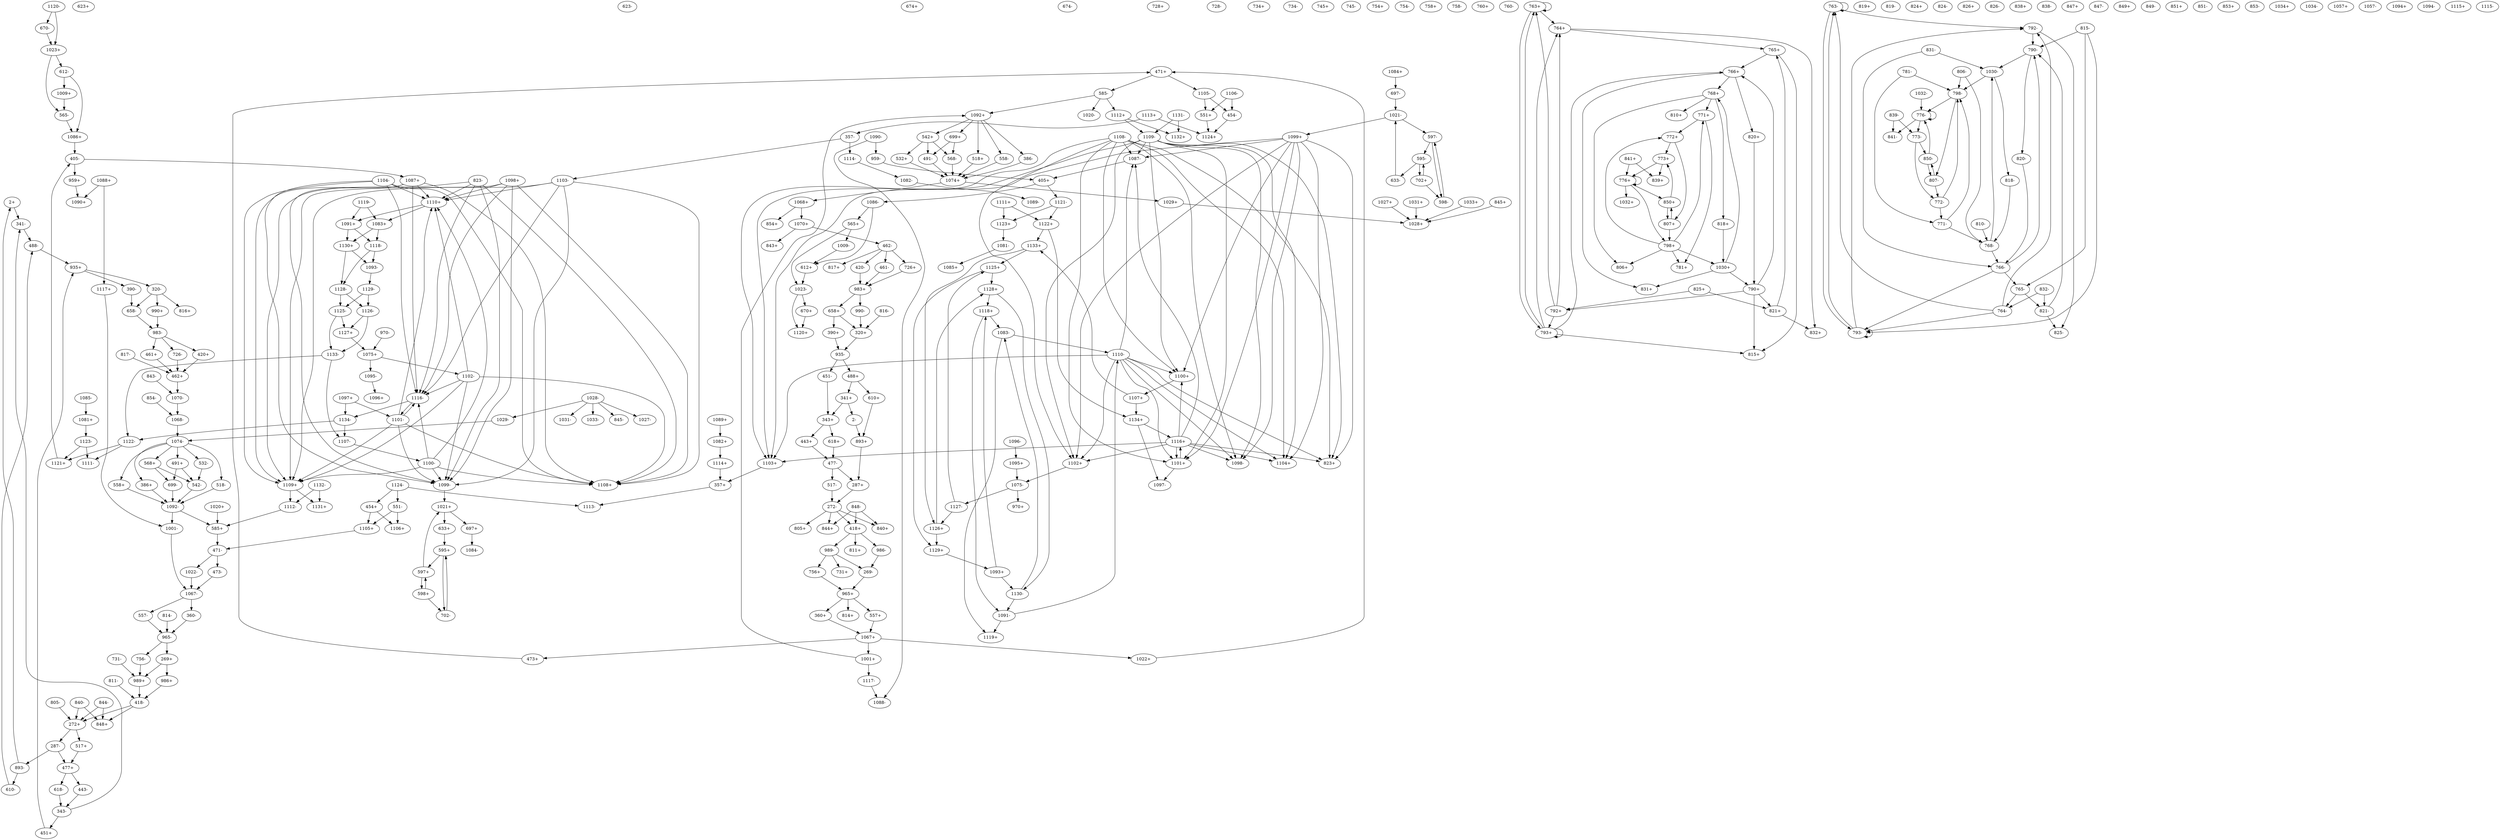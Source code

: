 digraph adj {
graph [k=96]
edge [d=-95]
"2+" [l=181 C=6617]
"2-" [l=181 C=6617]
"269+" [l=168 C=18448]
"269-" [l=168 C=18448]
"272+" [l=286 C=46418]
"272-" [l=286 C=46418]
"287+" [l=134 C=7957]
"287-" [l=134 C=7957]
"320+" [l=156 C=14797]
"320-" [l=156 C=14797]
"341+" [l=195 C=11542]
"341-" [l=195 C=11542]
"343+" [l=239 C=14252]
"343-" [l=239 C=14252]
"357+" [l=212 C=8329]
"357-" [l=212 C=8329]
"360+" [l=191 C=23078]
"360-" [l=191 C=23078]
"386+" [l=246 C=5491]
"386-" [l=246 C=5491]
"390+" [l=303 C=6026]
"390-" [l=303 C=6026]
"405+" [l=284 C=10400]
"405-" [l=284 C=10400]
"418+" [l=219 C=26355]
"418-" [l=219 C=26355]
"420+" [l=202 C=12623]
"420-" [l=202 C=12623]
"443+" [l=280 C=15753]
"443-" [l=280 C=15753]
"451+" [l=342 C=19946]
"451-" [l=342 C=19946]
"454+" [l=191 C=3642]
"454-" [l=191 C=3642]
"461+" [l=191 C=15406]
"461-" [l=191 C=15406]
"462+" [l=176 C=18499]
"462-" [l=176 C=18499]
"471+" [l=152 C=9434]
"471-" [l=152 C=9434]
"473+" [l=191 C=14977]
"473-" [l=191 C=14977]
"477+" [l=131 C=3671]
"477-" [l=131 C=3671]
"488+" [l=231 C=25290]
"488-" [l=231 C=25290]
"491+" [l=164 C=4144]
"491-" [l=164 C=4144]
"517+" [l=195 C=3477]
"517-" [l=195 C=3477]
"518+" [l=344 C=11056]
"518-" [l=344 C=11056]
"532+" [l=190 C=4565]
"532-" [l=190 C=4565]
"542+" [l=176 C=5882]
"542-" [l=176 C=5882]
"551+" [l=191 C=2925]
"551-" [l=191 C=2925]
"557+" [l=191 C=9326]
"557-" [l=191 C=9326]
"558+" [l=326 C=16362]
"558-" [l=326 C=16362]
"565+" [l=216 C=4342]
"565-" [l=216 C=4342]
"568+" [l=176 C=3745]
"568-" [l=176 C=3745]
"585+" [l=161 C=10418]
"585-" [l=161 C=10418]
"595+" [l=103 C=252]
"595-" [l=103 C=252]
"597+" [l=104 C=248]
"597-" [l=104 C=248]
"598+" [l=260 C=2143]
"598-" [l=260 C=2143]
"610+" [l=281 C=14896]
"610-" [l=281 C=14896]
"612+" [l=212 C=4029]
"612-" [l=212 C=4029]
"618+" [l=278 C=6241]
"618-" [l=278 C=6241]
"623+" [l=131 C=142]
"623-" [l=131 C=142]
"633+" [l=189 C=1446]
"633-" [l=189 C=1446]
"658+" [l=189 C=6440]
"658-" [l=189 C=6440]
"670+" [l=246 C=3976]
"670-" [l=246 C=3976]
"674+" [l=163 C=248]
"674-" [l=163 C=248]
"697+" [l=216 C=2537]
"697-" [l=216 C=2537]
"699+" [l=176 C=668]
"699-" [l=176 C=668]
"702+" [l=260 C=2694]
"702-" [l=260 C=2694]
"726+" [l=191 C=288]
"726-" [l=191 C=288]
"728+" [l=155 C=409]
"728-" [l=155 C=409]
"731+" [l=125 C=143]
"731-" [l=125 C=143]
"734+" [l=117 C=53]
"734-" [l=117 C=53]
"745+" [l=126 C=66]
"745-" [l=126 C=66]
"754+" [l=196 C=380]
"754-" [l=196 C=380]
"756+" [l=191 C=546]
"756-" [l=191 C=546]
"758+" [l=147 C=223]
"758-" [l=147 C=223]
"760+" [l=128 C=136]
"760-" [l=128 C=136]
"763+" [l=96 C=255]
"763-" [l=96 C=255]
"764+" [l=96 C=255]
"764-" [l=96 C=255]
"765+" [l=96 C=255]
"765-" [l=96 C=255]
"766+" [l=96 C=255]
"766-" [l=96 C=255]
"768+" [l=96 C=255]
"768-" [l=96 C=255]
"771+" [l=98 C=765]
"771-" [l=98 C=765]
"772+" [l=98 C=765]
"772-" [l=98 C=765]
"773+" [l=102 C=1710]
"773-" [l=102 C=1710]
"776+" [l=99 C=840]
"776-" [l=99 C=840]
"781+" [l=139 C=239]
"781-" [l=139 C=239]
"790+" [l=96 C=155]
"790-" [l=96 C=155]
"792+" [l=96 C=173]
"792-" [l=96 C=173]
"793+" [l=189 C=4006]
"793-" [l=189 C=4006]
"798+" [l=98 C=436]
"798-" [l=98 C=436]
"805+" [l=117 C=88]
"805-" [l=117 C=88]
"806+" [l=134 C=252]
"806-" [l=134 C=252]
"807+" [l=175 C=305]
"807-" [l=175 C=305]
"810+" [l=161 C=369]
"810-" [l=161 C=369]
"811+" [l=133 C=98]
"811-" [l=133 C=98]
"814+" [l=124 C=74]
"814-" [l=124 C=74]
"815+" [l=142 C=3016]
"815-" [l=142 C=3016]
"816+" [l=102 C=15]
"816-" [l=102 C=15]
"817+" [l=128 C=102]
"817-" [l=128 C=102]
"818+" [l=182 C=443]
"818-" [l=182 C=443]
"819+" [l=191 C=366]
"819-" [l=191 C=366]
"820+" [l=188 C=653]
"820-" [l=188 C=653]
"821+" [l=96 C=3]
"821-" [l=96 C=3]
"823+" [l=114 C=51]
"823-" [l=114 C=51]
"824+" [l=157 C=205]
"824-" [l=157 C=205]
"825+" [l=150 C=174]
"825-" [l=150 C=174]
"826+" [l=187 C=478]
"826-" [l=187 C=478]
"831+" [l=155 C=343]
"831-" [l=155 C=343]
"832+" [l=98 C=96]
"832-" [l=98 C=96]
"838+" [l=110 C=34]
"838-" [l=110 C=34]
"839+" [l=131 C=206]
"839-" [l=131 C=206]
"840+" [l=128 C=104]
"840-" [l=128 C=104]
"841+" [l=114 C=42]
"841-" [l=114 C=42]
"843+" [l=120 C=90]
"843-" [l=120 C=90]
"844+" [l=119 C=78]
"844-" [l=119 C=78]
"845+" [l=111 C=364]
"845-" [l=111 C=364]
"847+" [l=122 C=64]
"847-" [l=122 C=64]
"848+" [l=106 C=34]
"848-" [l=106 C=34]
"849+" [l=123 C=70]
"849-" [l=123 C=70]
"850+" [l=111 C=38]
"850-" [l=111 C=38]
"851+" [l=103 C=18]
"851-" [l=103 C=18]
"853+" [l=140 C=123]
"853-" [l=140 C=123]
"854+" [l=118 C=57]
"854-" [l=118 C=57]
"893+" [l=287 C=29556]
"893-" [l=287 C=29556]
"935+" [l=426 C=81643]
"935-" [l=426 C=81643]
"959+" [l=3053 C=102156]
"959-" [l=3053 C=102156]
"965+" [l=471 C=93295]
"965-" [l=471 C=93295]
"970+" [l=82230 C=2401074]
"970-" [l=82230 C=2401074]
"983+" [l=523 C=106873]
"983-" [l=523 C=106873]
"986+" [l=325 C=11529]
"986-" [l=325 C=11529]
"989+" [l=273 C=40597]
"989-" [l=273 C=40597]
"990+" [l=192 C=19619]
"990-" [l=192 C=19619]
"1001+" [l=333 C=15903]
"1001-" [l=333 C=15903]
"1009+" [l=248 C=5023]
"1009-" [l=248 C=5023]
"1020+" [l=217 C=4814]
"1020-" [l=217 C=4814]
"1021+" [l=140 C=2260]
"1021-" [l=140 C=2260]
"1022+" [l=191 C=5213]
"1022-" [l=191 C=5213]
"1023+" [l=100 C=208]
"1023-" [l=100 C=208]
"1027+" [l=152 C=762]
"1027-" [l=152 C=762]
"1028+" [l=125 C=7164]
"1028-" [l=125 C=7164]
"1029+" [l=188 C=677]
"1029-" [l=188 C=677]
"1030+" [l=98 C=430]
"1030-" [l=98 C=430]
"1031+" [l=113 C=800]
"1031-" [l=113 C=800]
"1032+" [l=128 C=147]
"1032-" [l=128 C=147]
"1033+" [l=189 C=850]
"1033-" [l=189 C=850]
"1034+" [l=126 C=7242]
"1034-" [l=126 C=7242]
"1057+" [l=147541 C=5459810]
"1057-" [l=147541 C=5459810]
"1067+" [l=366 C=65510]
"1067-" [l=366 C=65510]
"1068+" [l=810 C=176463]
"1068-" [l=810 C=176463]
"1070+" [l=603 C=122785]
"1070-" [l=603 C=122785]
"1074+" [l=386 C=69347]
"1074-" [l=386 C=69347]
"1075+" [l=343 C=11945]
"1075-" [l=343 C=11945]
"1081+" [l=191 C=0]
"1081-" [l=191 C=0]
"1082+" [l=191 C=0]
"1082-" [l=191 C=0]
"1083+" [l=4312 C=207421]
"1083-" [l=4312 C=207421]
"1084+" [l=537745 C=14852771]
"1084-" [l=537745 C=14852771]
"1085+" [l=202764 C=6237416]
"1085-" [l=202764 C=6237416]
"1086+" [l=55389 C=1984211]
"1086-" [l=55389 C=1984211]
"1087+" [l=2812 C=136796]
"1087-" [l=2812 C=136796]
"1088+" [l=115787 C=4487609]
"1088-" [l=115787 C=4487609]
"1089+" [l=172696 C=6461586]
"1089-" [l=172696 C=6461586]
"1090+" [l=303539 C=10410354]
"1090-" [l=303539 C=10410354]
"1091+" [l=4164 C=197877]
"1091-" [l=4164 C=197877]
"1092+" [l=90866 C=3403778]
"1092-" [l=90866 C=3403778]
"1093+" [l=6803 C=256802]
"1093-" [l=6803 C=256802]
"1094+" [l=193133 C=7234839]
"1094-" [l=193133 C=7234839]
"1095+" [l=101847 C=3431360]
"1095-" [l=101847 C=3431360]
"1096+" [l=41640 C=1392132]
"1096-" [l=41640 C=1392132]
"1097+" [l=87420 C=3487861]
"1097-" [l=87420 C=3487861]
"1098+" [l=9704 C=379247]
"1098-" [l=9704 C=379247]
"1099+" [l=62082 C=1790904]
"1099-" [l=62082 C=1790904]
"1100+" [l=90744 C=2700152]
"1100-" [l=90744 C=2700152]
"1101+" [l=382970 C=14723341]
"1101-" [l=382970 C=14723341]
"1102+" [l=22591 C=711336]
"1102-" [l=22591 C=711336]
"1103+" [l=54580 C=2106683]
"1103-" [l=54580 C=2106683]
"1104+" [l=75811 C=2450811]
"1104-" [l=75811 C=2450811]
"1105+" [l=223448 C=8159282]
"1105-" [l=223448 C=8159282]
"1106+" [l=46041 C=1792133]
"1106-" [l=46041 C=1792133]
"1107+" [l=84850 C=2590795]
"1107-" [l=84850 C=2590795]
"1108+" [l=26465 C=798396]
"1108-" [l=26465 C=798396]
"1109+" [l=37078 C=1484063]
"1109-" [l=37078 C=1484063]
"1110+" [l=79189 C=2585501]
"1110-" [l=79189 C=2585501]
"1111+" [l=52399 C=1668264]
"1111-" [l=52399 C=1668264]
"1112+" [l=33956 C=1296739]
"1112-" [l=33956 C=1296739]
"1113+" [l=159907 C=5396716]
"1113-" [l=159907 C=5396716]
"1114+" [l=151816 C=5683203]
"1114-" [l=151816 C=5683203]
"1115+" [l=149678 C=5647671]
"1115-" [l=149678 C=5647671]
"1116+" [l=232149 C=7901459]
"1116-" [l=232149 C=7901459]
"1117+" [l=75846 C=2625651]
"1117-" [l=75846 C=2625651]
"1118+" [l=10767 C=461290]
"1118-" [l=10767 C=461290]
"1119+" [l=25820 C=1006519]
"1119-" [l=25820 C=1006519]
"1120+" [l=343695 C=12494084]
"1120-" [l=343695 C=12494084]
"1121+" [l=59728 C=1828273]
"1121-" [l=59728 C=1828273]
"1122+" [l=3903 C=144289]
"1122-" [l=3903 C=144289]
"1123+" [l=17306 C=545547]
"1123-" [l=17306 C=545547]
"1124+" [l=75777 C=2598304]
"1124-" [l=75777 C=2598304]
"1125+" [l=9147 C=409408]
"1125-" [l=9147 C=409408]
"1126+" [l=10522 C=423692]
"1126-" [l=10522 C=423692]
"1127+" [l=4790 C=227144]
"1127-" [l=4790 C=227144]
"1128+" [l=13746 C=496053]
"1128-" [l=13746 C=496053]
"1129+" [l=10130 C=387574]
"1129-" [l=10130 C=387574]
"1130+" [l=9953 C=413111]
"1130-" [l=9953 C=413111]
"1131+" [l=27280 C=1064828]
"1131-" [l=27280 C=1064828]
"1132+" [l=5370 C=216992]
"1132-" [l=5370 C=216992]
"1133+" [l=4777 C=226508]
"1133-" [l=4777 C=226508]
"1134+" [l=10652 C=570433]
"1134-" [l=10652 C=570433]
"2+" -> "341-"
"2-" -> "893+"
"269+" -> "986+"
"269+" -> "989+" [d=-72]
"269-" -> "965+"
"272+" -> "287-"
"272+" -> "517+"
"272-" -> "805+"
"272-" -> "418+" [d=-93]
"272-" -> "840+" [d=-93]
"272-" -> "844+" [d=-93]
"287+" -> "272-"
"287-" -> "893-"
"287-" -> "477+" [d=-34]
"320+" -> "935-"
"320-" -> "816+"
"320-" -> "990+" [d=-52]
"320-" -> "658-" [d=-49]
"341+" -> "2-"
"341+" -> "343+" [d=-82]
"341-" -> "488-"
"343+" -> "443+"
"343+" -> "618+"
"343-" -> "451+"
"343-" -> "341-" [d=-82]
"357+" -> "1113-"
"357-" -> "1103-"
"357-" -> "1114-"
"360+" -> "1067+"
"360-" -> "965-" [d=-94]
"386+" -> "1092-" [d=-92]
"386-" -> "1074+" [d=-93]
"390+" -> "935-"
"390-" -> "658-"
"405+" -> "1086-"
"405+" -> "1121-"
"405-" -> "959+"
"405-" -> "1087+"
"418+" -> "986-"
"418+" -> "811+" [d=-66]
"418+" -> "989-" [d=-66]
"418-" -> "848+"
"418-" -> "272+" [d=-93]
"420+" -> "462+" [d=-36]
"420-" -> "983+"
"443+" -> "477-"
"443-" -> "343-"
"451+" -> "935+"
"451-" -> "343+"
"454+" -> "1105+"
"454+" -> "1106+"
"454-" -> "1124+" [d=-91]
"461+" -> "462+" [d=-18]
"461-" -> "983+" [d=-18]
"462+" -> "1070-"
"462-" -> "817+"
"462-" -> "420-" [d=-36]
"462-" -> "461-" [d=-18]
"462-" -> "726+" [d=-18]
"471+" -> "585-"
"471+" -> "1105-"
"471-" -> "473-"
"471-" -> "1022-"
"473+" -> "471+"
"473-" -> "1067-" [d=-76]
"477+" -> "443-"
"477+" -> "618-"
"477-" -> "517-"
"477-" -> "287+" [d=-34]
"488+" -> "341+"
"488+" -> "610+"
"488-" -> "935+"
"491+" -> "542-" [d=-80]
"491+" -> "699-" [d=-80]
"491-" -> "1074+" [d=-75]
"517+" -> "477+"
"517-" -> "272-"
"518+" -> "1074+" [d=-93]
"518-" -> "1092-" [d=-87]
"532+" -> "1074+" [d=-93]
"532-" -> "542-" [d=-87]
"542+" -> "491-" [d=-80]
"542+" -> "532+" [d=-87]
"542+" -> "568-" [d=-80]
"542-" -> "1092-" [d=-21]
"551+" -> "1124+" [d=-91]
"551-" -> "1105+"
"551-" -> "1106+"
"557+" -> "1067+"
"557-" -> "965-" [d=-94]
"558+" -> "1092-" [d=-87]
"558-" -> "1074+" [d=-75]
"565+" -> "1009-"
"565+" -> "1023-"
"565-" -> "1086+"
"568+" -> "699-" [d=-80]
"568+" -> "542-" [d=-80]
"568-" -> "1074+" [d=-84]
"585+" -> "471-"
"585-" -> "1020-"
"585-" -> "1092+" [d=-45]
"585-" -> "1112+" [d=-45]
"595+" -> "597+" [d=-94]
"595+" -> "702-" [d=-94]
"595-" -> "633-"
"595-" -> "702+"
"597+" -> "598+"
"597+" -> "1021+" [d=-78]
"597-" -> "595-" [d=-94]
"597-" -> "598-" [d=-94]
"598+" -> "702-" [d=-94]
"598+" -> "597+" [d=-94]
"598-" -> "597-"
"610+" -> "893+"
"610-" -> "488-"
"612+" -> "1023-"
"612-" -> "1009+"
"612-" -> "1086+" [d=-91]
"618+" -> "477-"
"618-" -> "343-"
"633+" -> "595+"
"633-" -> "1021-"
"658+" -> "390+"
"658+" -> "320+" [d=-49]
"658-" -> "983-"
"670+" -> "1120+"
"670-" -> "1023+"
"697+" -> "1084-"
"697-" -> "1021-"
"699+" -> "491-" [d=-80]
"699+" -> "568-" [d=-80]
"699-" -> "1092-" [d=-21]
"702+" -> "598-" [d=-94]
"702+" -> "595-" [d=-94]
"702-" -> "595+"
"726+" -> "983+" [d=-18]
"726-" -> "462+" [d=-18]
"731-" -> "989+" [d=-82]
"756+" -> "965+"
"756-" -> "989+"
"763+" -> "763+"
"763+" -> "764+"
"763+" -> "793+"
"763-" -> "763-"
"763-" -> "792-"
"763-" -> "793-" [d=-93]
"764+" -> "765+"
"764+" -> "832+"
"764-" -> "763-"
"764-" -> "792-"
"764-" -> "793-" [d=-93]
"765+" -> "766+"
"765+" -> "815+"
"765-" -> "764-"
"765-" -> "821-"
"766+" -> "820+"
"766+" -> "768+" [d=-92]
"766+" -> "831+" [d=-92]
"766-" -> "765-"
"766-" -> "793-" [d=-93]
"766-" -> "790-" [d=-93]
"768+" -> "810+"
"768+" -> "818+" [d=-93]
"768+" -> "771+" [d=-92]
"768+" -> "806+" [d=-92]
"768-" -> "766-" [d=-92]
"768-" -> "1030-" [d=-89]
"771+" -> "772+"
"771+" -> "781+"
"771-" -> "768-" [d=-92]
"771-" -> "798-" [d=-82]
"772+" -> "773+"
"772+" -> "807+"
"772-" -> "771-"
"772-" -> "798-" [d=-82]
"773+" -> "839+"
"773+" -> "776+" [d=-91]
"773-" -> "772-"
"773-" -> "850-"
"776+" -> "1032+"
"776+" -> "776+" [d=-30]
"776+" -> "798+" [d=-46]
"776+" -> "850+" [d=-46]
"776-" -> "773-" [d=-91]
"776-" -> "841-" [d=-91]
"776-" -> "776-" [d=-30]
"781-" -> "771-"
"781-" -> "798-" [d=-82]
"790+" -> "792+" [d=-94]
"790+" -> "821+" [d=-94]
"790+" -> "766+" [d=-93]
"790+" -> "815+" [d=-93]
"790-" -> "820-"
"790-" -> "1030-" [d=-92]
"792+" -> "763+"
"792+" -> "764+"
"792+" -> "793+"
"792-" -> "825-"
"792-" -> "790-" [d=-94]
"793+" -> "766+" [d=-93]
"793+" -> "815+" [d=-93]
"793+" -> "763+" [d=-93]
"793+" -> "764+" [d=-93]
"793+" -> "793+" [d=-93]
"793-" -> "763-"
"793-" -> "792-"
"793-" -> "793-" [d=-93]
"798+" -> "1030+" [d=-91]
"798+" -> "771+" [d=-82]
"798+" -> "806+" [d=-82]
"798+" -> "772+" [d=-82]
"798+" -> "781+" [d=-82]
"798-" -> "807-"
"798-" -> "776-" [d=-46]
"805-" -> "272+"
"806-" -> "768-" [d=-92]
"806-" -> "798-" [d=-82]
"807+" -> "798+"
"807+" -> "850+"
"807-" -> "772-"
"807-" -> "850-"
"810-" -> "768-"
"811-" -> "418-" [d=-66]
"814-" -> "965-"
"815-" -> "765-"
"815-" -> "793-" [d=-93]
"815-" -> "790-" [d=-93]
"816-" -> "320+"
"817-" -> "462+"
"818+" -> "1030+"
"818-" -> "768-" [d=-93]
"820+" -> "790+"
"820-" -> "766-"
"821+" -> "765+"
"821+" -> "832+"
"821-" -> "825-"
"821-" -> "790-" [d=-94]
"823-" -> "1099-"
"823-" -> "1108+"
"823-" -> "1109+"
"823-" -> "1110+"
"823-" -> "1116-"
"825+" -> "792+"
"825+" -> "821+"
"831-" -> "766-" [d=-92]
"831-" -> "1030-" [d=-89]
"832-" -> "764-"
"832-" -> "821-"
"839-" -> "841-"
"839-" -> "773-"
"840-" -> "848+"
"840-" -> "272+" [d=-93]
"841+" -> "839+"
"841+" -> "776+" [d=-91]
"843-" -> "1070-"
"844-" -> "848+"
"844-" -> "272+" [d=-93]
"845+" -> "1028+" [d=-93]
"848-" -> "418+"
"848-" -> "840+"
"848-" -> "844+"
"850+" -> "773+"
"850+" -> "807+"
"850-" -> "807-"
"850-" -> "776-" [d=-46]
"854-" -> "1068-"
"893+" -> "287+"
"893-" -> "2+"
"893-" -> "610-"
"935+" -> "320-"
"935+" -> "390-"
"935-" -> "451-"
"935-" -> "488+"
"959+" -> "1090+"
"959-" -> "405+"
"965+" -> "814+"
"965+" -> "360+" [d=-94]
"965+" -> "557+" [d=-94]
"965-" -> "269+"
"965-" -> "756-"
"970-" -> "1075+"
"983+" -> "658+"
"983+" -> "990-"
"983-" -> "420+"
"983-" -> "461+" [d=-18]
"983-" -> "726-" [d=-18]
"986+" -> "418-"
"986-" -> "269-"
"989+" -> "418-" [d=-66]
"989-" -> "756+"
"989-" -> "731+" [d=-82]
"989-" -> "269-" [d=-72]
"990+" -> "983-"
"990-" -> "320+" [d=-52]
"1001+" -> "1092+" [d=-45]
"1001+" -> "1117-"
"1001-" -> "1067-"
"1009+" -> "565-"
"1009-" -> "612+"
"1020+" -> "585+"
"1021+" -> "633+"
"1021+" -> "697+"
"1021-" -> "597-" [d=-78]
"1021-" -> "1099+"
"1022+" -> "471+"
"1022-" -> "1067-" [d=-76]
"1023+" -> "565-"
"1023+" -> "612-"
"1023-" -> "670+"
"1023-" -> "1120+" [d=-83]
"1027+" -> "1028+"
"1028-" -> "1027-"
"1028-" -> "1031-"
"1028-" -> "1033-" [d=-94]
"1028-" -> "845-" [d=-93]
"1028-" -> "1029-" [d=-93]
"1029+" -> "1028+" [d=-93]
"1029-" -> "1074-"
"1030+" -> "790+" [d=-92]
"1030+" -> "768+" [d=-89]
"1030+" -> "831+" [d=-89]
"1030-" -> "818-"
"1030-" -> "798-" [d=-91]
"1031+" -> "1028+"
"1032-" -> "776-"
"1033+" -> "1028+" [d=-94]
"1067+" -> "1001+"
"1067+" -> "473+" [d=-76]
"1067+" -> "1022+" [d=-76]
"1067-" -> "360-"
"1067-" -> "557-"
"1068+" -> "854+"
"1068+" -> "1070+"
"1068-" -> "1074-"
"1070+" -> "462-"
"1070+" -> "843+"
"1070-" -> "1068-"
"1074+" -> "1029+"
"1074+" -> "1068+"
"1074-" -> "386+" [d=-93]
"1074-" -> "518-" [d=-93]
"1074-" -> "532-" [d=-93]
"1074-" -> "568+" [d=-84]
"1074-" -> "491+" [d=-75]
"1074-" -> "558+" [d=-75]
"1075+" -> "1095-"
"1075+" -> "1102-"
"1075-" -> "970+"
"1075-" -> "1127-"
"1081+" -> "1123-"
"1081-" -> "1085+"
"1082+" -> "1114+"
"1082-" -> "1089-"
"1083+" -> "1118-" [d=-2563]
"1083+" -> "1130+" [d=-2563]
"1083-" -> "1110-"
"1083-" -> "1119+"
"1084+" -> "697-"
"1085-" -> "1081+"
"1086+" -> "405-"
"1086-" -> "565+"
"1086-" -> "612+" [d=-91]
"1087+" -> "1099-"
"1087+" -> "1108+"
"1087+" -> "1109+"
"1087+" -> "1110+"
"1087+" -> "1116-"
"1087-" -> "405+"
"1088+" -> "1117+"
"1088+" -> "1090+" [d=-308]
"1089+" -> "1082+"
"1090-" -> "959-"
"1090-" -> "1088-" [d=-308]
"1091+" -> "1118-" [d=-2563]
"1091+" -> "1130+" [d=-2563]
"1091-" -> "1110-"
"1091-" -> "1119+"
"1092+" -> "386-" [d=-92]
"1092+" -> "518+" [d=-87]
"1092+" -> "558-" [d=-87]
"1092+" -> "542+" [d=-21]
"1092+" -> "699+" [d=-21]
"1092-" -> "1001-" [d=-45]
"1092-" -> "585+" [d=-45]
"1093+" -> "1118+" [d=-1649]
"1093+" -> "1130-" [d=-1649]
"1093-" -> "1129-"
"1095+" -> "1075-"
"1095-" -> "1096+" [d=-14]
"1096-" -> "1095+" [d=-14]
"1097+" -> "1101-" [d=-6142]
"1097+" -> "1134-" [d=-6142]
"1098+" -> "1099-"
"1098+" -> "1108+"
"1098+" -> "1109+"
"1098+" -> "1110+"
"1098+" -> "1116-"
"1099+" -> "823+"
"1099+" -> "1087-"
"1099+" -> "1098-"
"1099+" -> "1100+"
"1099+" -> "1101+"
"1099+" -> "1102+"
"1099+" -> "1103+"
"1099+" -> "1104+"
"1099-" -> "1021+"
"1100+" -> "1107+" [d=-68]
"1100-" -> "1099-"
"1100-" -> "1108+"
"1100-" -> "1109+"
"1100-" -> "1110+"
"1100-" -> "1116-"
"1101+" -> "1097-" [d=-6142]
"1101+" -> "1116+" [d=-6142]
"1101-" -> "1099-"
"1101-" -> "1108+"
"1101-" -> "1109+"
"1101-" -> "1110+"
"1101-" -> "1116-"
"1102+" -> "1075-"
"1102-" -> "1099-"
"1102-" -> "1108+"
"1102-" -> "1109+"
"1102-" -> "1110+"
"1102-" -> "1116-"
"1103+" -> "357+"
"1103-" -> "1099-"
"1103-" -> "1108+"
"1103-" -> "1109+"
"1103-" -> "1110+"
"1103-" -> "1116-"
"1104-" -> "1099-"
"1104-" -> "1108+"
"1104-" -> "1109+"
"1104-" -> "1110+"
"1104-" -> "1116-"
"1105+" -> "471-"
"1105-" -> "454-"
"1105-" -> "551+"
"1106-" -> "454-"
"1106-" -> "551+"
"1107+" -> "1133+" [d=-485]
"1107+" -> "1134+" [d=-485]
"1107-" -> "1100-" [d=-68]
"1108-" -> "823+"
"1108-" -> "1087-"
"1108-" -> "1098-"
"1108-" -> "1100+"
"1108-" -> "1101+"
"1108-" -> "1102+"
"1108-" -> "1103+"
"1108-" -> "1104+"
"1109+" -> "1112-" [d=-1163]
"1109+" -> "1131+" [d=-1163]
"1109-" -> "823+"
"1109-" -> "1087-"
"1109-" -> "1098-"
"1109-" -> "1100+"
"1109-" -> "1101+"
"1109-" -> "1102+"
"1109-" -> "1103+"
"1109-" -> "1104+"
"1110+" -> "1083+"
"1110+" -> "1091+"
"1110-" -> "823+"
"1110-" -> "1087-"
"1110-" -> "1098-"
"1110-" -> "1100+"
"1110-" -> "1101+"
"1110-" -> "1102+"
"1110-" -> "1103+"
"1110-" -> "1104+"
"1111+" -> "1122+" [d=-635]
"1111+" -> "1123+" [d=-635]
"1112+" -> "1109-" [d=-1163]
"1112+" -> "1132+" [d=-1163]
"1112-" -> "585+" [d=-45]
"1113+" -> "357-"
"1113+" -> "1124+" [d=-2039]
"1114+" -> "357+"
"1114-" -> "1082-"
"1116+" -> "823+"
"1116+" -> "1087-"
"1116+" -> "1098-"
"1116+" -> "1100+"
"1116+" -> "1101+"
"1116+" -> "1102+"
"1116+" -> "1103+"
"1116+" -> "1104+"
"1116-" -> "1101-" [d=-6142]
"1116-" -> "1134-" [d=-6142]
"1117+" -> "1001-"
"1117-" -> "1088-"
"1118+" -> "1083-" [d=-2563]
"1118+" -> "1091-" [d=-2563]
"1118-" -> "1093-" [d=-1649]
"1118-" -> "1128-" [d=-1649]
"1119-" -> "1083+"
"1119-" -> "1091+"
"1120-" -> "670-"
"1120-" -> "1023+" [d=-83]
"1121+" -> "405-"
"1121-" -> "1122+" [d=-635]
"1121-" -> "1123+" [d=-635]
"1122+" -> "1133+" [d=-485]
"1122+" -> "1134+" [d=-485]
"1122-" -> "1111-" [d=-635]
"1122-" -> "1121+" [d=-635]
"1123+" -> "1081-"
"1123-" -> "1111-" [d=-635]
"1123-" -> "1121+" [d=-635]
"1124-" -> "454+" [d=-91]
"1124-" -> "551-" [d=-91]
"1124-" -> "1113-" [d=-2039]
"1125+" -> "1128+" [d=-814]
"1125+" -> "1129+" [d=-814]
"1125-" -> "1127+" [d=-2241]
"1125-" -> "1133-" [d=-2241]
"1126+" -> "1128+" [d=-814]
"1126+" -> "1129+" [d=-814]
"1126-" -> "1127+" [d=-2241]
"1126-" -> "1133-" [d=-2241]
"1127+" -> "1075+"
"1127-" -> "1125+" [d=-2241]
"1127-" -> "1126+" [d=-2241]
"1128+" -> "1118+" [d=-1649]
"1128+" -> "1130-" [d=-1649]
"1128-" -> "1125-" [d=-814]
"1128-" -> "1126-" [d=-814]
"1129+" -> "1093+"
"1129-" -> "1125-" [d=-814]
"1129-" -> "1126-" [d=-814]
"1130+" -> "1093-" [d=-1649]
"1130+" -> "1128-" [d=-1649]
"1130-" -> "1083-" [d=-2563]
"1130-" -> "1091-" [d=-2563]
"1131-" -> "1109-" [d=-1163]
"1131-" -> "1132+" [d=-1163]
"1132-" -> "1112-" [d=-1163]
"1132-" -> "1131+" [d=-1163]
"1133+" -> "1125+" [d=-2241]
"1133+" -> "1126+" [d=-2241]
"1133-" -> "1107-" [d=-485]
"1133-" -> "1122-" [d=-485]
"1134+" -> "1097-" [d=-6142]
"1134+" -> "1116+" [d=-6142]
"1134-" -> "1107-" [d=-485]
"1134-" -> "1122-" [d=-485]
}
